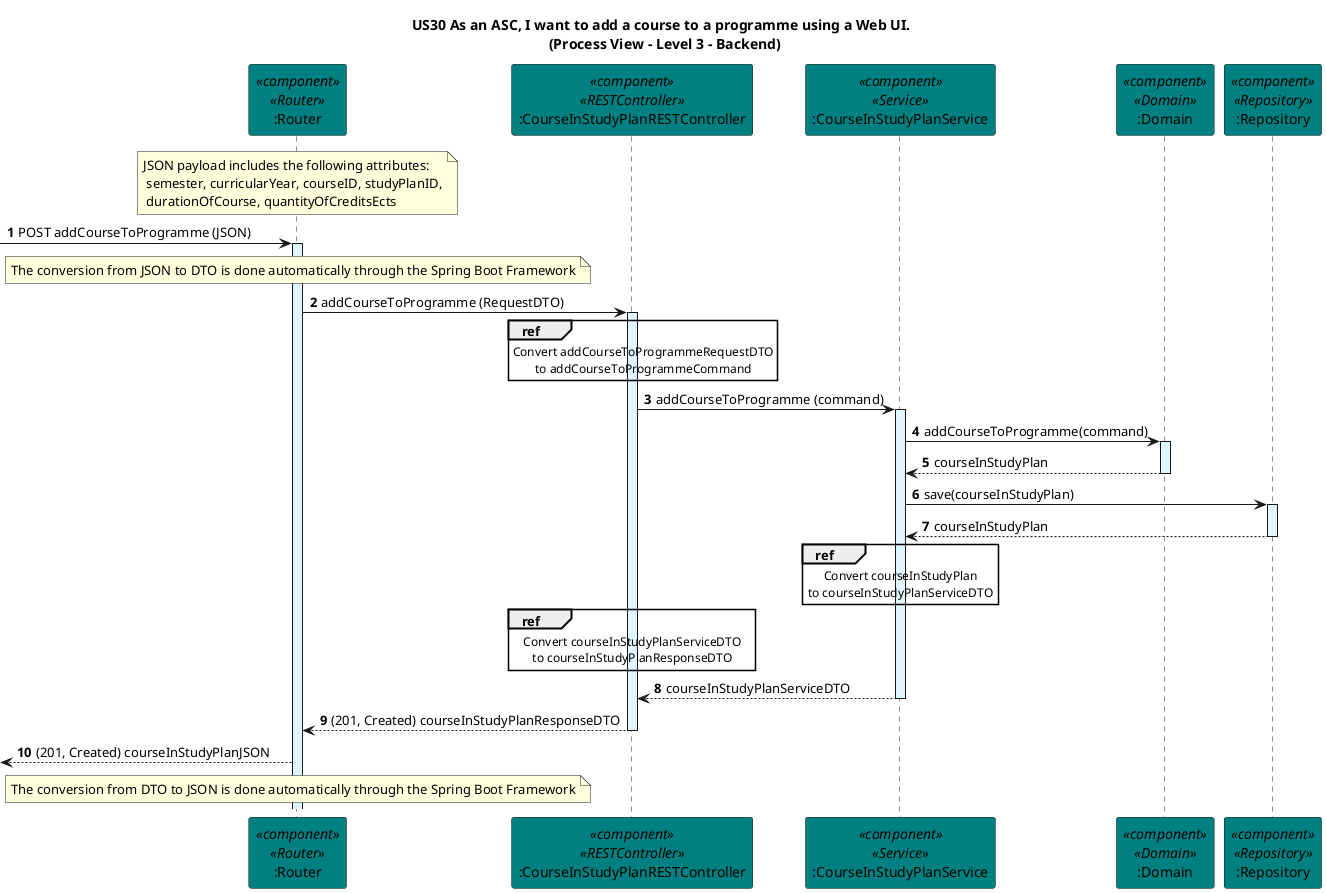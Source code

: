 @startuml

title US30 As an ASC, I want to add a course to a programme using a Web UI. \n (Process View - Level 3 - Backend)

autonumber

participant ":Router" as router <<component>> <<Router>> #teal
participant ":CourseInStudyPlanRESTController" as restController <<component>> <<RESTController>> #teal
participant ":CourseInStudyPlanService" as service <<component>> <<Service>> #teal
participant ":Domain" as domain <<component>> <<Domain>> #teal
participant ":Repository" as repository <<component>> <<Repository>> #teal

note over router: JSON payload includes the following attributes:\n semester, curricularYear, courseID, studyPlanID,\n durationOfCourse, quantityOfCreditsEcts

-> router: POST addCourseToProgramme (JSON)
activate router #E1F5FE

note over router: The conversion from JSON to DTO is done automatically through the Spring Boot Framework

router -> restController: addCourseToProgramme (RequestDTO)
activate restController #E1F5FE

ref over restController
    Convert addCourseToProgrammeRequestDTO
    to addCourseToProgrammeCommand
end

restController -> service: addCourseToProgramme (command)
activate service #E1F5FE

service -> domain: addCourseToProgramme(command)
activate domain #E1F5FE

domain --> service: courseInStudyPlan
deactivate domain

service -> repository: save(courseInStudyPlan)
activate repository #E1F5FE

repository --> service: courseInStudyPlan
deactivate repository

ref over service
    Convert courseInStudyPlan
    to courseInStudyPlanServiceDTO
end

ref over restController
    Convert courseInStudyPlanServiceDTO
    to courseInStudyPlanResponseDTO
end

service --> restController: courseInStudyPlanServiceDTO
deactivate service

restController --> router: (201, Created) courseInStudyPlanResponseDTO
deactivate restController

<-- router: (201, Created) courseInStudyPlanJSON

note over router: The conversion from DTO to JSON is done automatically through the Spring Boot Framework

@enduml